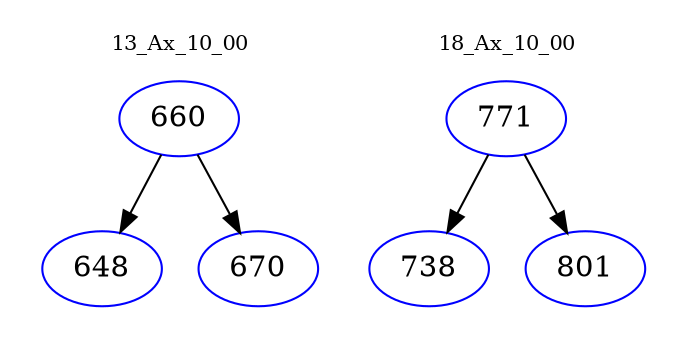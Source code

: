 digraph{
subgraph cluster_0 {
color = white
label = "13_Ax_10_00";
fontsize=10;
T0_660 [label="660", color="blue"]
T0_660 -> T0_648 [color="black"]
T0_648 [label="648", color="blue"]
T0_660 -> T0_670 [color="black"]
T0_670 [label="670", color="blue"]
}
subgraph cluster_1 {
color = white
label = "18_Ax_10_00";
fontsize=10;
T1_771 [label="771", color="blue"]
T1_771 -> T1_738 [color="black"]
T1_738 [label="738", color="blue"]
T1_771 -> T1_801 [color="black"]
T1_801 [label="801", color="blue"]
}
}
